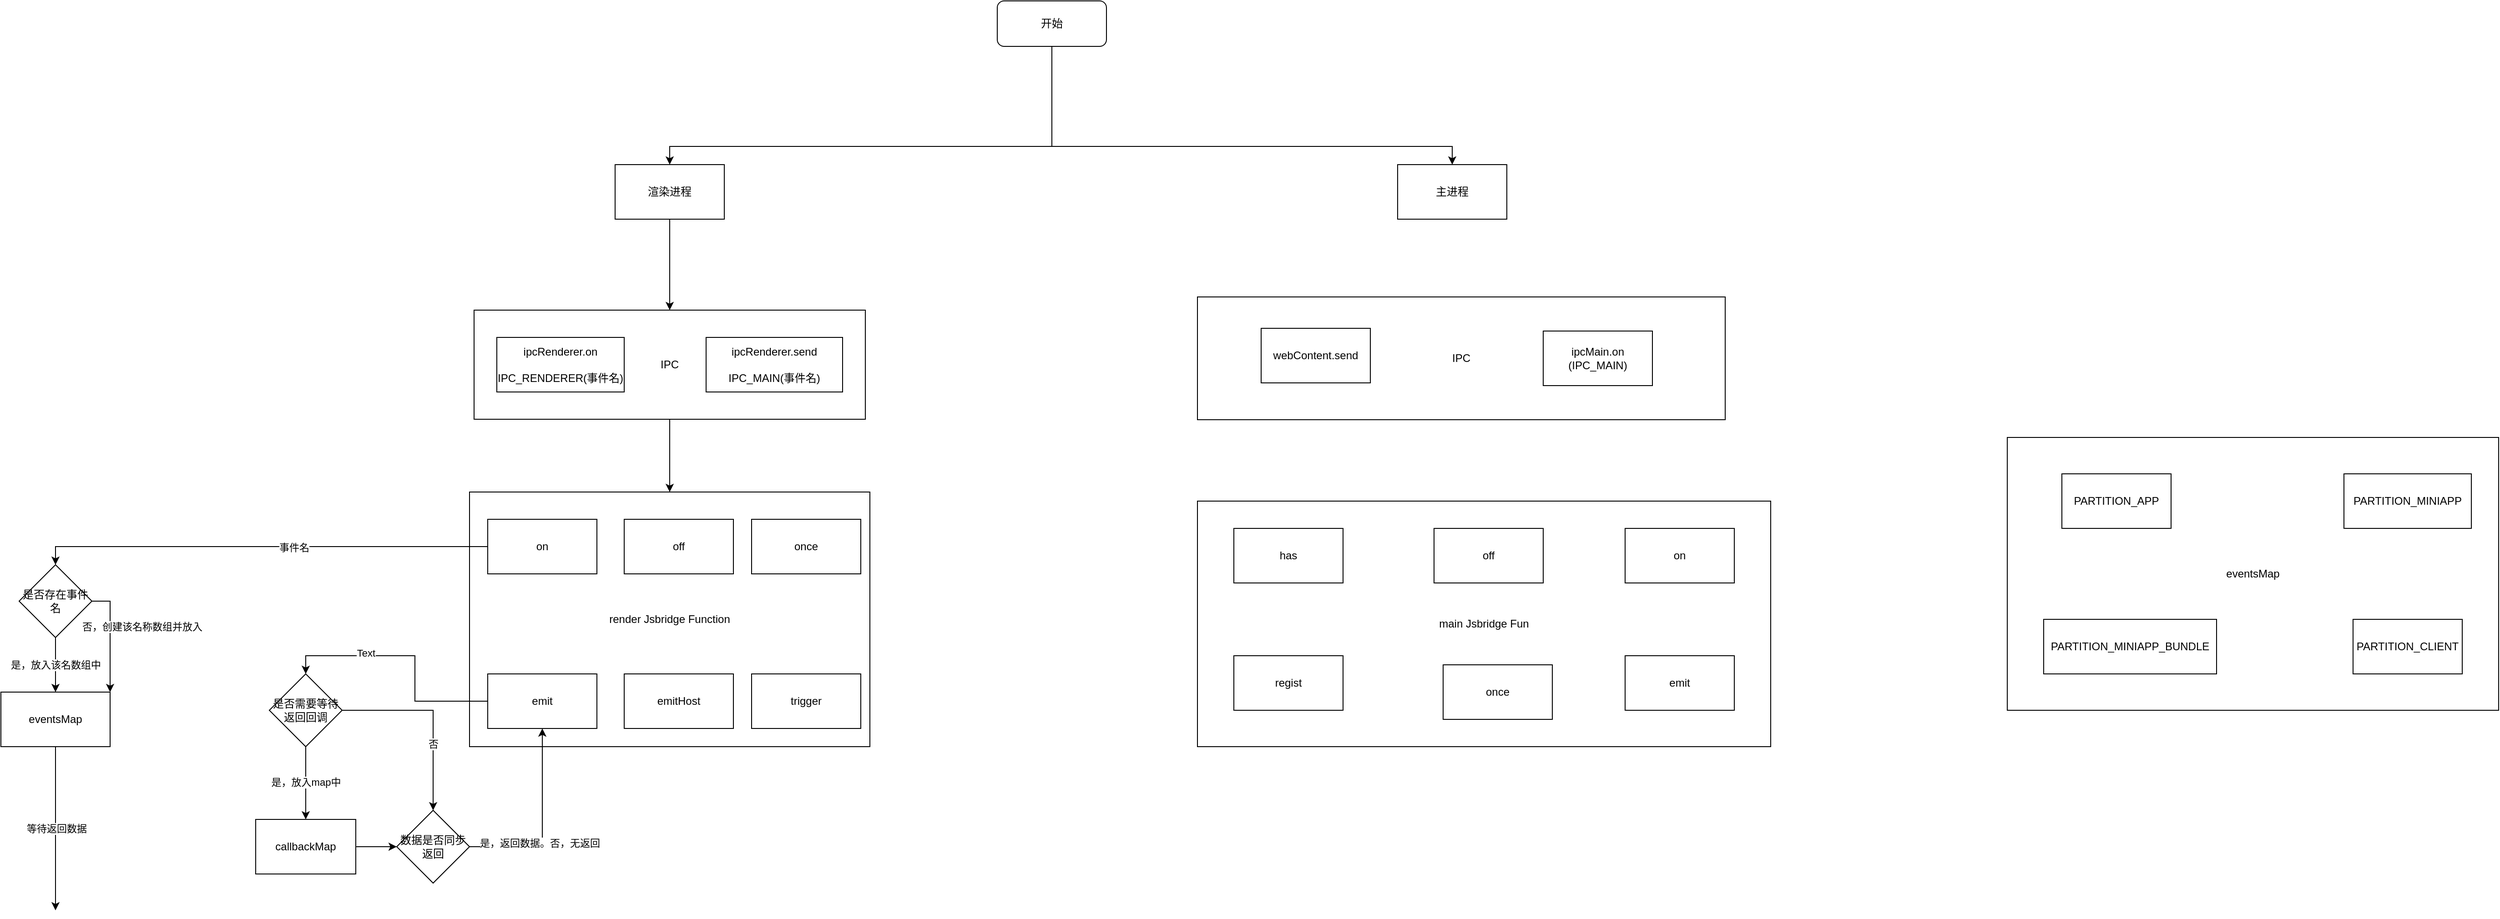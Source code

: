 <mxfile version="14.7.6" type="github">
  <diagram id="C5RBs43oDa-KdzZeNtuy" name="Page-1">
    <mxGraphModel dx="1426" dy="688" grid="1" gridSize="10" guides="1" tooltips="1" connect="1" arrows="1" fold="1" page="1" pageScale="1" pageWidth="3300" pageHeight="4681" math="0" shadow="0">
      <root>
        <mxCell id="WIyWlLk6GJQsqaUBKTNV-0" />
        <mxCell id="WIyWlLk6GJQsqaUBKTNV-1" parent="WIyWlLk6GJQsqaUBKTNV-0" />
        <mxCell id="ucTF686ake_OsxjGIKMh-3" style="edgeStyle=orthogonalEdgeStyle;rounded=0;orthogonalLoop=1;jettySize=auto;html=1;" parent="WIyWlLk6GJQsqaUBKTNV-1" source="WIyWlLk6GJQsqaUBKTNV-3" target="ucTF686ake_OsxjGIKMh-1" edge="1">
          <mxGeometry relative="1" as="geometry">
            <Array as="points">
              <mxPoint x="1520" y="440" />
              <mxPoint x="1100" y="440" />
            </Array>
          </mxGeometry>
        </mxCell>
        <mxCell id="ucTF686ake_OsxjGIKMh-4" style="edgeStyle=orthogonalEdgeStyle;rounded=0;orthogonalLoop=1;jettySize=auto;html=1;entryX=0.5;entryY=0;entryDx=0;entryDy=0;" parent="WIyWlLk6GJQsqaUBKTNV-1" source="WIyWlLk6GJQsqaUBKTNV-3" target="ucTF686ake_OsxjGIKMh-2" edge="1">
          <mxGeometry relative="1" as="geometry">
            <Array as="points">
              <mxPoint x="1520" y="440" />
              <mxPoint x="1960" y="440" />
            </Array>
          </mxGeometry>
        </mxCell>
        <mxCell id="WIyWlLk6GJQsqaUBKTNV-3" value="开始" style="rounded=1;whiteSpace=wrap;html=1;fontSize=12;glass=0;strokeWidth=1;shadow=0;" parent="WIyWlLk6GJQsqaUBKTNV-1" vertex="1">
          <mxGeometry x="1460" y="280" width="120" height="50" as="geometry" />
        </mxCell>
        <mxCell id="ucTF686ake_OsxjGIKMh-32" style="edgeStyle=orthogonalEdgeStyle;rounded=0;orthogonalLoop=1;jettySize=auto;html=1;entryX=0.5;entryY=0;entryDx=0;entryDy=0;" parent="WIyWlLk6GJQsqaUBKTNV-1" source="ucTF686ake_OsxjGIKMh-1" target="ucTF686ake_OsxjGIKMh-28" edge="1">
          <mxGeometry relative="1" as="geometry" />
        </mxCell>
        <mxCell id="ucTF686ake_OsxjGIKMh-1" value="渲染进程" style="rounded=0;whiteSpace=wrap;html=1;" parent="WIyWlLk6GJQsqaUBKTNV-1" vertex="1">
          <mxGeometry x="1040" y="460" width="120" height="60" as="geometry" />
        </mxCell>
        <mxCell id="ucTF686ake_OsxjGIKMh-2" value="主进程" style="rounded=0;whiteSpace=wrap;html=1;" parent="WIyWlLk6GJQsqaUBKTNV-1" vertex="1">
          <mxGeometry x="1900" y="460" width="120" height="60" as="geometry" />
        </mxCell>
        <mxCell id="ucTF686ake_OsxjGIKMh-5" value="render Jsbridge Function" style="rounded=0;whiteSpace=wrap;html=1;" parent="WIyWlLk6GJQsqaUBKTNV-1" vertex="1">
          <mxGeometry x="880" y="820" width="440" height="280" as="geometry" />
        </mxCell>
        <mxCell id="7fWlRQTzWlkjRt9-waxi-5" style="edgeStyle=orthogonalEdgeStyle;rounded=0;orthogonalLoop=1;jettySize=auto;html=1;entryX=0.5;entryY=0;entryDx=0;entryDy=0;" edge="1" parent="WIyWlLk6GJQsqaUBKTNV-1" source="ucTF686ake_OsxjGIKMh-6" target="7fWlRQTzWlkjRt9-waxi-2">
          <mxGeometry relative="1" as="geometry" />
        </mxCell>
        <mxCell id="7fWlRQTzWlkjRt9-waxi-19" value="事件名" style="edgeLabel;html=1;align=center;verticalAlign=middle;resizable=0;points=[];" vertex="1" connectable="0" parent="7fWlRQTzWlkjRt9-waxi-5">
          <mxGeometry x="-0.139" y="1" relative="1" as="geometry">
            <mxPoint as="offset" />
          </mxGeometry>
        </mxCell>
        <mxCell id="ucTF686ake_OsxjGIKMh-6" value="on" style="rounded=0;whiteSpace=wrap;html=1;" parent="WIyWlLk6GJQsqaUBKTNV-1" vertex="1">
          <mxGeometry x="900" y="850" width="120" height="60" as="geometry" />
        </mxCell>
        <mxCell id="ucTF686ake_OsxjGIKMh-8" value="off" style="rounded=0;whiteSpace=wrap;html=1;" parent="WIyWlLk6GJQsqaUBKTNV-1" vertex="1">
          <mxGeometry x="1050" y="850" width="120" height="60" as="geometry" />
        </mxCell>
        <mxCell id="ucTF686ake_OsxjGIKMh-9" value="once" style="rounded=0;whiteSpace=wrap;html=1;" parent="WIyWlLk6GJQsqaUBKTNV-1" vertex="1">
          <mxGeometry x="1190" y="850" width="120" height="60" as="geometry" />
        </mxCell>
        <mxCell id="7fWlRQTzWlkjRt9-waxi-22" style="edgeStyle=orthogonalEdgeStyle;rounded=0;orthogonalLoop=1;jettySize=auto;html=1;entryX=0.5;entryY=0;entryDx=0;entryDy=0;" edge="1" parent="WIyWlLk6GJQsqaUBKTNV-1" source="ucTF686ake_OsxjGIKMh-11" target="7fWlRQTzWlkjRt9-waxi-1">
          <mxGeometry relative="1" as="geometry" />
        </mxCell>
        <mxCell id="7fWlRQTzWlkjRt9-waxi-23" value="Text" style="edgeLabel;html=1;align=center;verticalAlign=middle;resizable=0;points=[];" vertex="1" connectable="0" parent="7fWlRQTzWlkjRt9-waxi-22">
          <mxGeometry x="0.364" y="-3" relative="1" as="geometry">
            <mxPoint as="offset" />
          </mxGeometry>
        </mxCell>
        <mxCell id="ucTF686ake_OsxjGIKMh-11" value="emit" style="rounded=0;whiteSpace=wrap;html=1;" parent="WIyWlLk6GJQsqaUBKTNV-1" vertex="1">
          <mxGeometry x="900" y="1020" width="120" height="60" as="geometry" />
        </mxCell>
        <mxCell id="ucTF686ake_OsxjGIKMh-12" value="emitHost" style="rounded=0;whiteSpace=wrap;html=1;" parent="WIyWlLk6GJQsqaUBKTNV-1" vertex="1">
          <mxGeometry x="1050" y="1020" width="120" height="60" as="geometry" />
        </mxCell>
        <mxCell id="ucTF686ake_OsxjGIKMh-13" value="trigger" style="rounded=0;whiteSpace=wrap;html=1;" parent="WIyWlLk6GJQsqaUBKTNV-1" vertex="1">
          <mxGeometry x="1190" y="1020" width="120" height="60" as="geometry" />
        </mxCell>
        <mxCell id="ucTF686ake_OsxjGIKMh-14" value="&lt;span&gt;main Jsbridge Fun&lt;/span&gt;" style="rounded=0;whiteSpace=wrap;html=1;" parent="WIyWlLk6GJQsqaUBKTNV-1" vertex="1">
          <mxGeometry x="1680" y="830" width="630" height="270" as="geometry" />
        </mxCell>
        <mxCell id="ucTF686ake_OsxjGIKMh-16" value="off" style="rounded=0;whiteSpace=wrap;html=1;" parent="WIyWlLk6GJQsqaUBKTNV-1" vertex="1">
          <mxGeometry x="1940" y="860" width="120" height="60" as="geometry" />
        </mxCell>
        <mxCell id="ucTF686ake_OsxjGIKMh-17" value="on" style="rounded=0;whiteSpace=wrap;html=1;" parent="WIyWlLk6GJQsqaUBKTNV-1" vertex="1">
          <mxGeometry x="2150" y="860" width="120" height="60" as="geometry" />
        </mxCell>
        <mxCell id="ucTF686ake_OsxjGIKMh-20" value="has" style="rounded=0;whiteSpace=wrap;html=1;" parent="WIyWlLk6GJQsqaUBKTNV-1" vertex="1">
          <mxGeometry x="1720" y="860" width="120" height="60" as="geometry" />
        </mxCell>
        <mxCell id="ucTF686ake_OsxjGIKMh-23" value="regist" style="rounded=0;whiteSpace=wrap;html=1;" parent="WIyWlLk6GJQsqaUBKTNV-1" vertex="1">
          <mxGeometry x="1720" y="1000" width="120" height="60" as="geometry" />
        </mxCell>
        <mxCell id="ucTF686ake_OsxjGIKMh-24" value="emit" style="rounded=0;whiteSpace=wrap;html=1;" parent="WIyWlLk6GJQsqaUBKTNV-1" vertex="1">
          <mxGeometry x="2150" y="1000" width="120" height="60" as="geometry" />
        </mxCell>
        <mxCell id="ucTF686ake_OsxjGIKMh-25" value="once" style="rounded=0;whiteSpace=wrap;html=1;" parent="WIyWlLk6GJQsqaUBKTNV-1" vertex="1">
          <mxGeometry x="1950" y="1010" width="120" height="60" as="geometry" />
        </mxCell>
        <mxCell id="ucTF686ake_OsxjGIKMh-33" style="edgeStyle=orthogonalEdgeStyle;rounded=0;orthogonalLoop=1;jettySize=auto;html=1;entryX=0.5;entryY=0;entryDx=0;entryDy=0;" parent="WIyWlLk6GJQsqaUBKTNV-1" source="ucTF686ake_OsxjGIKMh-28" target="ucTF686ake_OsxjGIKMh-5" edge="1">
          <mxGeometry relative="1" as="geometry" />
        </mxCell>
        <mxCell id="ucTF686ake_OsxjGIKMh-28" value="IPC" style="rounded=0;whiteSpace=wrap;html=1;" parent="WIyWlLk6GJQsqaUBKTNV-1" vertex="1">
          <mxGeometry x="885" y="620" width="430" height="120" as="geometry" />
        </mxCell>
        <mxCell id="ucTF686ake_OsxjGIKMh-29" value="ipcRenderer.on&lt;br&gt;&lt;br&gt;IPC_RENDERER(事件名)" style="rounded=0;whiteSpace=wrap;html=1;" parent="WIyWlLk6GJQsqaUBKTNV-1" vertex="1">
          <mxGeometry x="910" y="650" width="140" height="60" as="geometry" />
        </mxCell>
        <mxCell id="ucTF686ake_OsxjGIKMh-30" value="&lt;span&gt;ipcRenderer.send&lt;br&gt;&lt;br&gt;IPC_MAIN(事件名)&lt;br&gt;&lt;/span&gt;" style="rounded=0;whiteSpace=wrap;html=1;" parent="WIyWlLk6GJQsqaUBKTNV-1" vertex="1">
          <mxGeometry x="1140" y="650" width="150" height="60" as="geometry" />
        </mxCell>
        <mxCell id="7fWlRQTzWlkjRt9-waxi-13" value="" style="edgeStyle=orthogonalEdgeStyle;rounded=0;orthogonalLoop=1;jettySize=auto;html=1;entryX=0.5;entryY=0;entryDx=0;entryDy=0;" edge="1" parent="WIyWlLk6GJQsqaUBKTNV-1" source="7fWlRQTzWlkjRt9-waxi-1" target="7fWlRQTzWlkjRt9-waxi-10">
          <mxGeometry relative="1" as="geometry" />
        </mxCell>
        <mxCell id="7fWlRQTzWlkjRt9-waxi-27" value="是，放入map中" style="edgeLabel;html=1;align=center;verticalAlign=middle;resizable=0;points=[];" vertex="1" connectable="0" parent="7fWlRQTzWlkjRt9-waxi-13">
          <mxGeometry x="-0.029" y="-1" relative="1" as="geometry">
            <mxPoint x="1" as="offset" />
          </mxGeometry>
        </mxCell>
        <mxCell id="7fWlRQTzWlkjRt9-waxi-35" style="edgeStyle=orthogonalEdgeStyle;rounded=0;orthogonalLoop=1;jettySize=auto;html=1;entryX=0.5;entryY=0;entryDx=0;entryDy=0;" edge="1" parent="WIyWlLk6GJQsqaUBKTNV-1" source="7fWlRQTzWlkjRt9-waxi-1" target="7fWlRQTzWlkjRt9-waxi-30">
          <mxGeometry relative="1" as="geometry" />
        </mxCell>
        <mxCell id="7fWlRQTzWlkjRt9-waxi-37" value="否" style="edgeLabel;html=1;align=center;verticalAlign=middle;resizable=0;points=[];" vertex="1" connectable="0" parent="7fWlRQTzWlkjRt9-waxi-35">
          <mxGeometry x="0.305" relative="1" as="geometry">
            <mxPoint as="offset" />
          </mxGeometry>
        </mxCell>
        <mxCell id="7fWlRQTzWlkjRt9-waxi-1" value="&lt;span&gt;是否需要等待返回回调&lt;/span&gt;" style="rhombus;whiteSpace=wrap;html=1;" vertex="1" parent="WIyWlLk6GJQsqaUBKTNV-1">
          <mxGeometry x="660" y="1020" width="80" height="80" as="geometry" />
        </mxCell>
        <mxCell id="7fWlRQTzWlkjRt9-waxi-8" value="是，放入该名数组中" style="edgeStyle=orthogonalEdgeStyle;rounded=0;orthogonalLoop=1;jettySize=auto;html=1;entryX=0.5;entryY=0;entryDx=0;entryDy=0;" edge="1" parent="WIyWlLk6GJQsqaUBKTNV-1" source="7fWlRQTzWlkjRt9-waxi-2" target="7fWlRQTzWlkjRt9-waxi-7">
          <mxGeometry relative="1" as="geometry" />
        </mxCell>
        <mxCell id="7fWlRQTzWlkjRt9-waxi-14" style="edgeStyle=orthogonalEdgeStyle;rounded=0;orthogonalLoop=1;jettySize=auto;html=1;entryX=1;entryY=0;entryDx=0;entryDy=0;" edge="1" parent="WIyWlLk6GJQsqaUBKTNV-1" source="7fWlRQTzWlkjRt9-waxi-2" target="7fWlRQTzWlkjRt9-waxi-7">
          <mxGeometry relative="1" as="geometry">
            <Array as="points">
              <mxPoint x="485" y="940" />
            </Array>
          </mxGeometry>
        </mxCell>
        <mxCell id="7fWlRQTzWlkjRt9-waxi-26" value="否，创建该名称数组并放入" style="edgeLabel;html=1;align=center;verticalAlign=middle;resizable=0;points=[];" vertex="1" connectable="0" parent="7fWlRQTzWlkjRt9-waxi-14">
          <mxGeometry x="-0.2" y="-4" relative="1" as="geometry">
            <mxPoint x="39" as="offset" />
          </mxGeometry>
        </mxCell>
        <mxCell id="7fWlRQTzWlkjRt9-waxi-2" value="是否存在事件名" style="rhombus;whiteSpace=wrap;html=1;" vertex="1" parent="WIyWlLk6GJQsqaUBKTNV-1">
          <mxGeometry x="385" y="900" width="80" height="80" as="geometry" />
        </mxCell>
        <mxCell id="7fWlRQTzWlkjRt9-waxi-16" value="等待返回数据" style="edgeStyle=orthogonalEdgeStyle;rounded=0;orthogonalLoop=1;jettySize=auto;html=1;" edge="1" parent="WIyWlLk6GJQsqaUBKTNV-1" source="7fWlRQTzWlkjRt9-waxi-7">
          <mxGeometry relative="1" as="geometry">
            <mxPoint x="425" y="1280" as="targetPoint" />
          </mxGeometry>
        </mxCell>
        <mxCell id="7fWlRQTzWlkjRt9-waxi-7" value="eventsMap" style="rounded=0;whiteSpace=wrap;html=1;" vertex="1" parent="WIyWlLk6GJQsqaUBKTNV-1">
          <mxGeometry x="365" y="1040" width="120" height="60" as="geometry" />
        </mxCell>
        <mxCell id="7fWlRQTzWlkjRt9-waxi-9" style="edgeStyle=orthogonalEdgeStyle;rounded=0;orthogonalLoop=1;jettySize=auto;html=1;exitX=0.5;exitY=1;exitDx=0;exitDy=0;" edge="1" parent="WIyWlLk6GJQsqaUBKTNV-1" source="7fWlRQTzWlkjRt9-waxi-7" target="7fWlRQTzWlkjRt9-waxi-7">
          <mxGeometry relative="1" as="geometry" />
        </mxCell>
        <mxCell id="7fWlRQTzWlkjRt9-waxi-33" style="edgeStyle=orthogonalEdgeStyle;rounded=0;orthogonalLoop=1;jettySize=auto;html=1;entryX=0;entryY=0.5;entryDx=0;entryDy=0;" edge="1" parent="WIyWlLk6GJQsqaUBKTNV-1" source="7fWlRQTzWlkjRt9-waxi-10" target="7fWlRQTzWlkjRt9-waxi-30">
          <mxGeometry relative="1" as="geometry" />
        </mxCell>
        <mxCell id="7fWlRQTzWlkjRt9-waxi-10" value="callbackMap" style="rounded=0;whiteSpace=wrap;html=1;" vertex="1" parent="WIyWlLk6GJQsqaUBKTNV-1">
          <mxGeometry x="645" y="1180" width="110" height="60" as="geometry" />
        </mxCell>
        <mxCell id="7fWlRQTzWlkjRt9-waxi-31" style="edgeStyle=orthogonalEdgeStyle;rounded=0;orthogonalLoop=1;jettySize=auto;html=1;" edge="1" parent="WIyWlLk6GJQsqaUBKTNV-1" source="7fWlRQTzWlkjRt9-waxi-30" target="ucTF686ake_OsxjGIKMh-11">
          <mxGeometry relative="1" as="geometry" />
        </mxCell>
        <mxCell id="7fWlRQTzWlkjRt9-waxi-32" value="是，返回数据。否，无返回" style="edgeLabel;html=1;align=center;verticalAlign=middle;resizable=0;points=[];" vertex="1" connectable="0" parent="7fWlRQTzWlkjRt9-waxi-31">
          <mxGeometry x="-0.2" y="3" relative="1" as="geometry">
            <mxPoint as="offset" />
          </mxGeometry>
        </mxCell>
        <mxCell id="7fWlRQTzWlkjRt9-waxi-30" value="数据是否同步返回" style="rhombus;whiteSpace=wrap;html=1;" vertex="1" parent="WIyWlLk6GJQsqaUBKTNV-1">
          <mxGeometry x="800" y="1170" width="80" height="80" as="geometry" />
        </mxCell>
        <mxCell id="7fWlRQTzWlkjRt9-waxi-38" value="IPC" style="rounded=0;whiteSpace=wrap;html=1;" vertex="1" parent="WIyWlLk6GJQsqaUBKTNV-1">
          <mxGeometry x="1680" y="605.5" width="580" height="135" as="geometry" />
        </mxCell>
        <mxCell id="7fWlRQTzWlkjRt9-waxi-39" value="webContent.send" style="rounded=0;whiteSpace=wrap;html=1;" vertex="1" parent="WIyWlLk6GJQsqaUBKTNV-1">
          <mxGeometry x="1750" y="640" width="120" height="60" as="geometry" />
        </mxCell>
        <mxCell id="7fWlRQTzWlkjRt9-waxi-40" value="ipcMain.on&lt;br&gt;(IPC_MAIN)" style="rounded=0;whiteSpace=wrap;html=1;" vertex="1" parent="WIyWlLk6GJQsqaUBKTNV-1">
          <mxGeometry x="2060" y="643" width="120" height="60" as="geometry" />
        </mxCell>
        <mxCell id="7fWlRQTzWlkjRt9-waxi-41" value="eventsMap" style="rounded=0;whiteSpace=wrap;html=1;" vertex="1" parent="WIyWlLk6GJQsqaUBKTNV-1">
          <mxGeometry x="2570" y="760" width="540" height="300" as="geometry" />
        </mxCell>
        <mxCell id="7fWlRQTzWlkjRt9-waxi-42" value="PARTITION_APP" style="rounded=0;whiteSpace=wrap;html=1;" vertex="1" parent="WIyWlLk6GJQsqaUBKTNV-1">
          <mxGeometry x="2630" y="800" width="120" height="60" as="geometry" />
        </mxCell>
        <mxCell id="7fWlRQTzWlkjRt9-waxi-43" value="&lt;span&gt;PARTITION_MINIAPP_BUNDLE&lt;/span&gt;" style="rounded=0;whiteSpace=wrap;html=1;" vertex="1" parent="WIyWlLk6GJQsqaUBKTNV-1">
          <mxGeometry x="2610" y="960" width="190" height="60" as="geometry" />
        </mxCell>
        <mxCell id="7fWlRQTzWlkjRt9-waxi-44" value="&lt;span&gt;PARTITION_MINIAPP&lt;/span&gt;" style="rounded=0;whiteSpace=wrap;html=1;" vertex="1" parent="WIyWlLk6GJQsqaUBKTNV-1">
          <mxGeometry x="2940" y="800" width="140" height="60" as="geometry" />
        </mxCell>
        <mxCell id="7fWlRQTzWlkjRt9-waxi-45" value="&lt;span&gt;PARTITION_CLIENT&lt;/span&gt;" style="rounded=0;whiteSpace=wrap;html=1;" vertex="1" parent="WIyWlLk6GJQsqaUBKTNV-1">
          <mxGeometry x="2950" y="960" width="120" height="60" as="geometry" />
        </mxCell>
      </root>
    </mxGraphModel>
  </diagram>
</mxfile>
